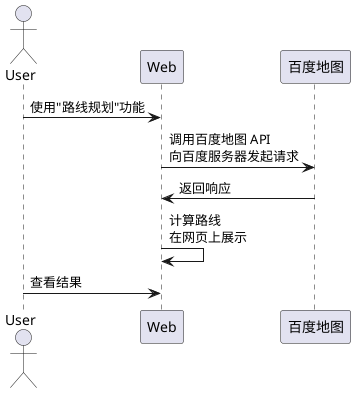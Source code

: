 @startuml

actor       User        as Foo1
participant Web         as Foo2
participant "百度地图"      as Foo3

Foo1 -> Foo2: 使用"路线规划"功能
Foo2 -> Foo3: 调用百度地图 API\n向百度服务器发起请求
Foo3 -> Foo2: 返回响应
Foo2 -> Foo2: 计算路线\n在网页上展示
Foo1 -> Foo2: 查看结果

@enduml